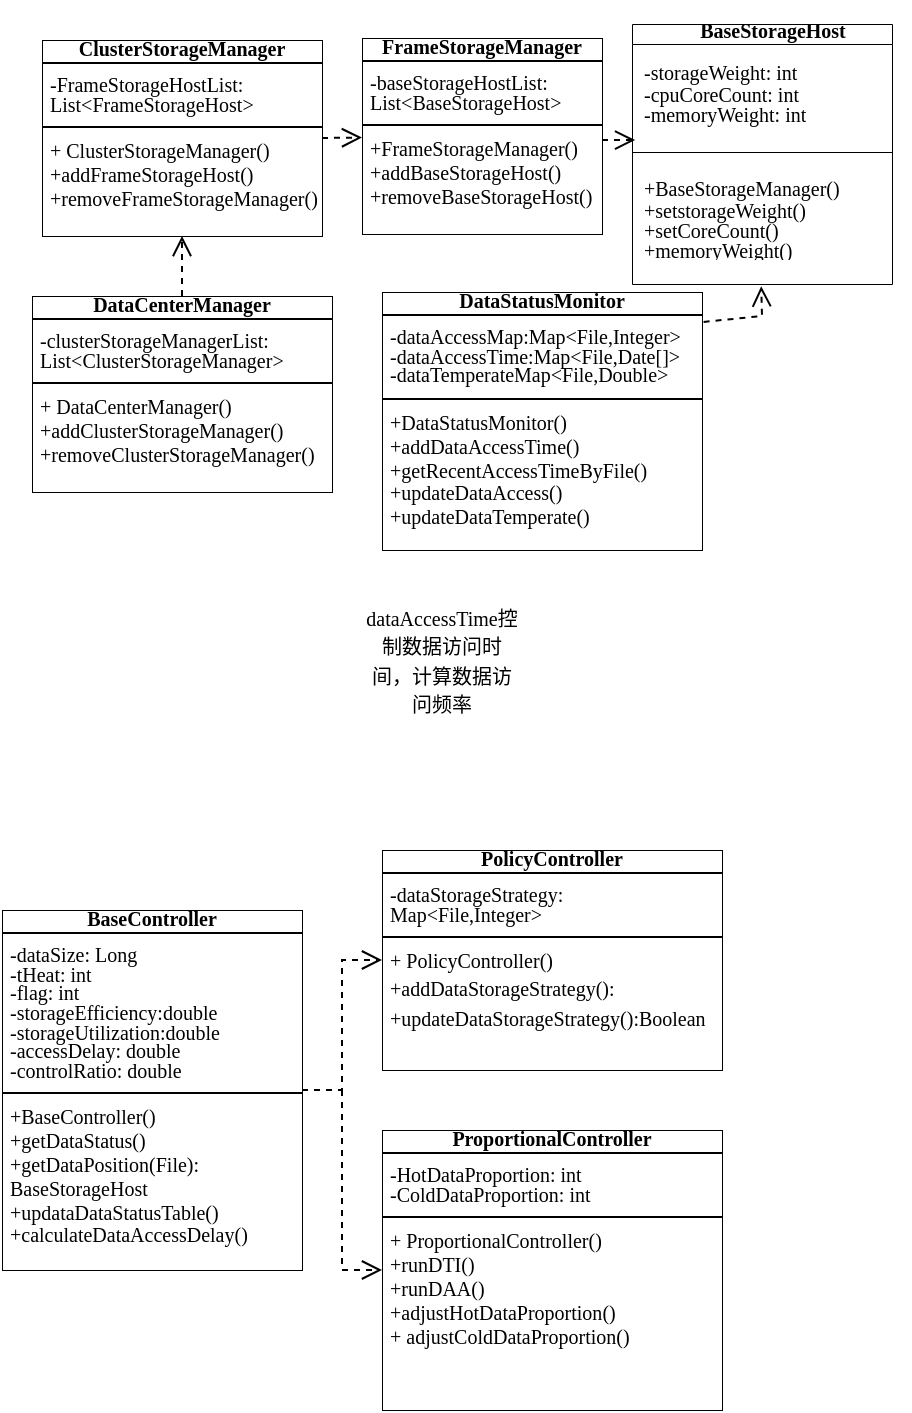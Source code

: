 <mxfile version="24.0.8" type="github">
  <diagram name="第 1 页" id="nQ7ygSFxKSvtULuJC0PI">
    <mxGraphModel dx="748" dy="479" grid="1" gridSize="10" guides="1" tooltips="1" connect="1" arrows="1" fold="1" page="1" pageScale="1" pageWidth="827" pageHeight="1169" math="0" shadow="0">
      <root>
        <mxCell id="0" />
        <mxCell id="1" parent="0" />
        <mxCell id="e91pbkMCY1nBFIZttT2K-29" value="&lt;p style=&quot;margin: 4px 0px 0px; text-align: center; line-height: 10%;&quot;&gt;&lt;b style=&quot;font-family: &amp;quot;Times New Roman&amp;quot;; font-size: 10px; text-wrap: nowrap;&quot;&gt;FrameStorageManager&lt;/b&gt;&lt;br&gt;&lt;/p&gt;&lt;hr size=&quot;1&quot; style=&quot;border-style:solid;&quot;&gt;&lt;p style=&quot;margin: 0px 0px 0px 4px; line-height: 80%;&quot;&gt;&lt;font style=&quot;font-size: 10px;&quot; face=&quot;Times New Roman&quot;&gt;-baseStorageHostList:&lt;br&gt;&lt;/font&gt;&lt;/p&gt;&lt;p style=&quot;margin: 0px 0px 0px 4px; line-height: 80%;&quot;&gt;&lt;font style=&quot;font-size: 10px;&quot; face=&quot;Times New Roman&quot;&gt;List&amp;lt;&lt;/font&gt;&lt;span style=&quot;background-color: initial; text-wrap: nowrap; font-family: &amp;quot;Times New Roman&amp;quot;; font-size: 10px; text-align: center;&quot;&gt;BaseStorageHost&lt;/span&gt;&lt;span style=&quot;font-size: 10px; font-family: &amp;quot;Times New Roman&amp;quot;; background-color: initial;&quot;&gt;&amp;gt;&lt;/span&gt;&lt;/p&gt;&lt;hr size=&quot;1&quot; style=&quot;border-style:solid;&quot;&gt;&lt;p style=&quot;margin: 0px 0px 0px 4px; line-height: 90%;&quot;&gt;&lt;font style=&quot;font-size: 10px;&quot; face=&quot;Times New Roman&quot;&gt;+FrameStorageManager()&lt;br&gt;+add&lt;/font&gt;&lt;span style=&quot;background-color: initial; text-wrap: nowrap; font-family: &amp;quot;Times New Roman&amp;quot;; font-size: 10px; text-align: center;&quot;&gt;BaseStorageHost()&lt;/span&gt;&lt;/p&gt;&lt;p style=&quot;margin: 0px 0px 0px 4px; line-height: 90%;&quot;&gt;&lt;span style=&quot;background-color: initial; text-wrap: nowrap; font-family: &amp;quot;Times New Roman&amp;quot;; font-size: 10px; text-align: center;&quot;&gt;+removeBase&lt;/span&gt;&lt;span style=&quot;font-family: &amp;quot;Times New Roman&amp;quot;; font-size: 10px; text-align: center; text-wrap: nowrap; background-color: initial;&quot;&gt;StorageHost()&lt;/span&gt;&lt;/p&gt;&lt;p style=&quot;margin:0px;margin-left:4px;&quot;&gt;&lt;span style=&quot;background-color: initial; text-wrap: nowrap; font-family: &amp;quot;Times New Roman&amp;quot;; font-size: 10px; text-align: center;&quot;&gt;&lt;br&gt;&lt;/span&gt;&lt;/p&gt;&lt;p style=&quot;margin:0px;margin-left:4px;&quot;&gt;&lt;font style=&quot;font-size: 10px;&quot; face=&quot;Times New Roman&quot;&gt;&lt;br&gt;&lt;/font&gt;&lt;/p&gt;" style="verticalAlign=top;align=left;overflow=fill;html=1;whiteSpace=wrap;strokeWidth=0.5;" parent="1" vertex="1">
          <mxGeometry x="500" y="364" width="120" height="98" as="geometry" />
        </mxCell>
        <mxCell id="e91pbkMCY1nBFIZttT2K-50" value="" style="group" parent="1" vertex="1" connectable="0">
          <mxGeometry x="635" y="345" width="130" height="142" as="geometry" />
        </mxCell>
        <mxCell id="e91pbkMCY1nBFIZttT2K-2" value="" style="swimlane;fontStyle=1;align=center;verticalAlign=top;childLayout=stackLayout;horizontal=1;startSize=10;horizontalStack=0;resizeParent=1;resizeParentMax=0;resizeLast=0;collapsible=1;marginBottom=0;whiteSpace=wrap;html=1;strokeWidth=0.5;" parent="e91pbkMCY1nBFIZttT2K-50" vertex="1">
          <mxGeometry y="12" width="130" height="130" as="geometry">
            <mxRectangle x="330" y="360" width="100" height="30" as="alternateBounds" />
          </mxGeometry>
        </mxCell>
        <mxCell id="e91pbkMCY1nBFIZttT2K-3" value="&lt;font face=&quot;Times New Roman&quot; style=&quot;font-size: 10px;&quot;&gt;-storageWeight: int&lt;/font&gt;&lt;div style=&quot;line-height: 80%;&quot;&gt;&lt;font style=&quot;font-size: 10px;&quot; face=&quot;Times New Roman&quot;&gt;-cpuCoreCount: int&lt;/font&gt;&lt;/div&gt;&lt;div style=&quot;line-height: 80%;&quot;&gt;&lt;font style=&quot;font-size: 10px;&quot; face=&quot;Times New Roman&quot;&gt;-memoryWeight: int&lt;/font&gt;&lt;/div&gt;&lt;div style=&quot;line-height: 80%;&quot;&gt;&lt;font style=&quot;font-size: 10px;&quot; face=&quot;Times New Roman&quot;&gt;&lt;br&gt;&lt;/font&gt;&lt;/div&gt;&lt;div style=&quot;line-height: 80%;&quot;&gt;&lt;font style=&quot;font-size: 10px;&quot; face=&quot;Times New Roman&quot;&gt;&lt;br&gt;&lt;/font&gt;&lt;/div&gt;&lt;div style=&quot;line-height: 80%;&quot;&gt;&lt;font style=&quot;font-size: 10px;&quot; face=&quot;Times New Roman&quot;&gt;&lt;br&gt;&lt;/font&gt;&lt;/div&gt;" style="text;strokeColor=none;fillColor=none;align=left;verticalAlign=top;spacingLeft=4;spacingRight=4;overflow=hidden;rotatable=0;points=[[0,0.5],[1,0.5]];portConstraint=eastwest;whiteSpace=wrap;html=1;strokeWidth=0.5;" parent="e91pbkMCY1nBFIZttT2K-2" vertex="1">
          <mxGeometry y="10" width="130" height="50" as="geometry" />
        </mxCell>
        <mxCell id="e91pbkMCY1nBFIZttT2K-4" value="" style="line;strokeWidth=0.5;fillColor=none;align=left;verticalAlign=middle;spacingTop=-1;spacingLeft=3;spacingRight=3;rotatable=0;labelPosition=right;points=[];portConstraint=eastwest;strokeColor=inherit;" parent="e91pbkMCY1nBFIZttT2K-2" vertex="1">
          <mxGeometry y="60" width="130" height="8" as="geometry" />
        </mxCell>
        <mxCell id="e91pbkMCY1nBFIZttT2K-5" value="&lt;font style=&quot;font-size: 10px;&quot; face=&quot;Times New Roman&quot;&gt;+BaseStorageManager()&lt;/font&gt;&lt;div style=&quot;line-height: 80%;&quot;&gt;&lt;font style=&quot;font-size: 10px;&quot; face=&quot;Times New Roman&quot;&gt;+set&lt;/font&gt;&lt;span style=&quot;font-family: &amp;quot;Times New Roman&amp;quot;; font-size: 10px; background-color: initial;&quot;&gt;storageWeight()&lt;/span&gt;&lt;/div&gt;&lt;div style=&quot;line-height: 80%;&quot;&gt;&lt;span style=&quot;font-family: &amp;quot;Times New Roman&amp;quot;; font-size: 10px; background-color: initial;&quot;&gt;+set&lt;/span&gt;&lt;span style=&quot;font-family: &amp;quot;Times New Roman&amp;quot;; font-size: 10px; background-color: initial;&quot;&gt;CoreCount()&lt;/span&gt;&lt;/div&gt;&lt;div style=&quot;line-height: 80%;&quot;&gt;&lt;span style=&quot;font-family: &amp;quot;Times New Roman&amp;quot;; font-size: 10px; background-color: initial;&quot;&gt;+&lt;/span&gt;&lt;span style=&quot;font-family: &amp;quot;Times New Roman&amp;quot;; font-size: 10px; background-color: initial;&quot;&gt;memoryWeight()&lt;/span&gt;&lt;/div&gt;" style="text;strokeColor=none;fillColor=none;align=left;verticalAlign=top;spacingLeft=4;spacingRight=4;overflow=hidden;rotatable=0;points=[[0,0.5],[1,0.5]];portConstraint=eastwest;whiteSpace=wrap;html=1;strokeWidth=0.5;" parent="e91pbkMCY1nBFIZttT2K-2" vertex="1">
          <mxGeometry y="68" width="130" height="62" as="geometry" />
        </mxCell>
        <mxCell id="e91pbkMCY1nBFIZttT2K-7" style="edgeStyle=orthogonalEdgeStyle;rounded=0;orthogonalLoop=1;jettySize=auto;html=1;exitX=1;exitY=0.5;exitDx=0;exitDy=0;" parent="e91pbkMCY1nBFIZttT2K-2" source="e91pbkMCY1nBFIZttT2K-3" target="e91pbkMCY1nBFIZttT2K-3" edge="1">
          <mxGeometry relative="1" as="geometry" />
        </mxCell>
        <mxCell id="e91pbkMCY1nBFIZttT2K-6" value="&lt;font face=&quot;Times New Roman&quot; style=&quot;font-size: 10px;&quot;&gt;&lt;b&gt;BaseStorageHost&lt;/b&gt;&lt;/font&gt;" style="text;html=1;align=center;verticalAlign=middle;resizable=0;points=[];autosize=1;strokeColor=none;fillColor=none;" parent="e91pbkMCY1nBFIZttT2K-50" vertex="1">
          <mxGeometry x="20" width="100" height="30" as="geometry" />
        </mxCell>
        <mxCell id="e91pbkMCY1nBFIZttT2K-51" value="&lt;p style=&quot;margin: 4px 0px 0px; text-align: center; line-height: 10%;&quot;&gt;&lt;b style=&quot;font-family: &amp;quot;Times New Roman&amp;quot;; font-size: 10px; text-wrap: nowrap;&quot;&gt;ClusterStorageManager&lt;/b&gt;&lt;br&gt;&lt;/p&gt;&lt;hr size=&quot;1&quot; style=&quot;border-style:solid;&quot;&gt;&lt;p style=&quot;margin: 0px 0px 0px 4px; line-height: 80%;&quot;&gt;&lt;font style=&quot;font-size: 10px;&quot; face=&quot;Times New Roman&quot;&gt;-FrameStorageHostList:&lt;br&gt;&lt;/font&gt;&lt;/p&gt;&lt;p style=&quot;margin: 0px 0px 0px 4px; line-height: 80%;&quot;&gt;&lt;font style=&quot;font-size: 10px;&quot; face=&quot;Times New Roman&quot;&gt;List&amp;lt;&lt;/font&gt;&lt;span style=&quot;font-family: &amp;quot;Times New Roman&amp;quot;; font-size: 10px;&quot;&gt;Frame&lt;/span&gt;&lt;span style=&quot;background-color: initial; text-wrap: nowrap; font-family: &amp;quot;Times New Roman&amp;quot;; font-size: 10px; text-align: center;&quot;&gt;StorageHost&lt;/span&gt;&lt;span style=&quot;font-size: 10px; font-family: &amp;quot;Times New Roman&amp;quot;; background-color: initial;&quot;&gt;&amp;gt;&lt;/span&gt;&lt;/p&gt;&lt;hr size=&quot;1&quot; style=&quot;border-style:solid;&quot;&gt;&lt;p style=&quot;margin: 0px 0px 0px 4px; line-height: 90%;&quot;&gt;&lt;font style=&quot;font-size: 10px;&quot; face=&quot;Times New Roman&quot;&gt;+&lt;/font&gt;&lt;b style=&quot;text-align: center; text-wrap: nowrap; font-family: &amp;quot;Times New Roman&amp;quot;; font-size: 10px;&quot;&gt;&amp;nbsp;&lt;/b&gt;&lt;span style=&quot;text-align: center; text-wrap: nowrap; font-family: &amp;quot;Times New Roman&amp;quot;; font-size: 10px;&quot;&gt;ClusterStorageManager&lt;/span&gt;&lt;font style=&quot;font-size: 10px;&quot; face=&quot;Times New Roman&quot;&gt;()&lt;br&gt;+addFrame&lt;/font&gt;&lt;span style=&quot;background-color: initial; text-wrap: nowrap; font-family: &amp;quot;Times New Roman&amp;quot;; font-size: 10px; text-align: center;&quot;&gt;StorageHost()&lt;/span&gt;&lt;/p&gt;&lt;p style=&quot;margin: 0px 0px 0px 4px; line-height: 90%;&quot;&gt;&lt;span style=&quot;background-color: initial; text-wrap: nowrap; font-family: &amp;quot;Times New Roman&amp;quot;; font-size: 10px; text-align: center;&quot;&gt;+remove&lt;/span&gt;&lt;span style=&quot;font-family: &amp;quot;Times New Roman&amp;quot;; font-size: 10px; background-color: initial;&quot;&gt;FrameStorageManager&lt;/span&gt;&lt;span style=&quot;background-color: initial; font-family: &amp;quot;Times New Roman&amp;quot;; font-size: 10px; text-align: center; text-wrap: nowrap;&quot;&gt;()&lt;/span&gt;&lt;/p&gt;&lt;p style=&quot;margin:0px;margin-left:4px;&quot;&gt;&lt;span style=&quot;background-color: initial; text-wrap: nowrap; font-family: &amp;quot;Times New Roman&amp;quot;; font-size: 10px; text-align: center;&quot;&gt;&lt;br&gt;&lt;/span&gt;&lt;/p&gt;&lt;p style=&quot;margin:0px;margin-left:4px;&quot;&gt;&lt;font style=&quot;font-size: 10px;&quot; face=&quot;Times New Roman&quot;&gt;&lt;br&gt;&lt;/font&gt;&lt;/p&gt;" style="verticalAlign=top;align=left;overflow=fill;html=1;whiteSpace=wrap;strokeWidth=0.5;" parent="1" vertex="1">
          <mxGeometry x="340" y="365" width="140" height="98" as="geometry" />
        </mxCell>
        <mxCell id="e91pbkMCY1nBFIZttT2K-52" value="&lt;p style=&quot;margin: 4px 0px 0px; text-align: center; line-height: 10%;&quot;&gt;&lt;b style=&quot;font-family: &amp;quot;Times New Roman&amp;quot;; font-size: 10px; text-wrap: nowrap;&quot;&gt;DataCenterManager&lt;/b&gt;&lt;br&gt;&lt;/p&gt;&lt;hr size=&quot;1&quot; style=&quot;border-style:solid;&quot;&gt;&lt;p style=&quot;margin: 0px 0px 0px 4px; line-height: 80%;&quot;&gt;&lt;font style=&quot;font-size: 10px;&quot; face=&quot;Times New Roman&quot;&gt;-c&lt;/font&gt;&lt;span style=&quot;text-align: center; text-wrap: nowrap; font-family: &amp;quot;Times New Roman&amp;quot;; font-size: 10px;&quot;&gt;lusterStorageManagerList&lt;/span&gt;&lt;font style=&quot;font-size: 10px;&quot; face=&quot;Times New Roman&quot;&gt;:&lt;br&gt;&lt;/font&gt;&lt;/p&gt;&lt;p style=&quot;margin: 0px 0px 0px 4px; line-height: 80%;&quot;&gt;&lt;font style=&quot;font-size: 10px;&quot; face=&quot;Times New Roman&quot;&gt;List&amp;lt;&lt;/font&gt;&lt;span style=&quot;font-family: &amp;quot;Times New Roman&amp;quot;; font-size: 10px; text-align: center; text-wrap: nowrap;&quot;&gt;ClusterStorageManager&lt;/span&gt;&lt;span style=&quot;font-size: 10px; font-family: &amp;quot;Times New Roman&amp;quot;; background-color: initial;&quot;&gt;&amp;gt;&lt;/span&gt;&lt;/p&gt;&lt;hr size=&quot;1&quot; style=&quot;border-style:solid;&quot;&gt;&lt;p style=&quot;margin: 0px 0px 0px 4px; line-height: 90%;&quot;&gt;&lt;font style=&quot;font-size: 10px;&quot; face=&quot;Times New Roman&quot;&gt;+&lt;/font&gt;&lt;b style=&quot;text-align: center; text-wrap: nowrap; font-family: &amp;quot;Times New Roman&amp;quot;; font-size: 10px;&quot;&gt;&amp;nbsp;&lt;/b&gt;&lt;span style=&quot;text-align: center; text-wrap: nowrap; font-family: &amp;quot;Times New Roman&amp;quot;; font-size: 10px;&quot;&gt;DataCenterManager&lt;/span&gt;&lt;font style=&quot;font-size: 10px;&quot; face=&quot;Times New Roman&quot;&gt;()&lt;br&gt;+add&lt;/font&gt;&lt;span style=&quot;font-family: &amp;quot;Times New Roman&amp;quot;; font-size: 10px; text-align: center; text-wrap: nowrap;&quot;&gt;ClusterStorageManager&lt;/span&gt;&lt;span style=&quot;background-color: initial; text-wrap: nowrap; font-family: &amp;quot;Times New Roman&amp;quot;; font-size: 10px; text-align: center;&quot;&gt;()&lt;/span&gt;&lt;/p&gt;&lt;p style=&quot;margin: 0px 0px 0px 4px; line-height: 90%;&quot;&gt;&lt;span style=&quot;background-color: initial; text-wrap: nowrap; font-family: &amp;quot;Times New Roman&amp;quot;; font-size: 10px; text-align: center;&quot;&gt;+remove&lt;/span&gt;&lt;span style=&quot;font-family: &amp;quot;Times New Roman&amp;quot;; font-size: 10px; text-align: center; text-wrap: nowrap; background-color: initial;&quot;&gt;ClusterStorageManager&lt;/span&gt;&lt;span style=&quot;background-color: initial; font-family: &amp;quot;Times New Roman&amp;quot;; font-size: 10px; text-align: center; text-wrap: nowrap;&quot;&gt;()&lt;/span&gt;&lt;/p&gt;&lt;p style=&quot;margin:0px;margin-left:4px;&quot;&gt;&lt;span style=&quot;background-color: initial; text-wrap: nowrap; font-family: &amp;quot;Times New Roman&amp;quot;; font-size: 10px; text-align: center;&quot;&gt;&lt;br&gt;&lt;/span&gt;&lt;/p&gt;&lt;p style=&quot;margin:0px;margin-left:4px;&quot;&gt;&lt;font style=&quot;font-size: 10px;&quot; face=&quot;Times New Roman&quot;&gt;&lt;br&gt;&lt;/font&gt;&lt;/p&gt;" style="verticalAlign=top;align=left;overflow=fill;html=1;whiteSpace=wrap;strokeWidth=0.5;" parent="1" vertex="1">
          <mxGeometry x="335" y="493" width="150" height="98" as="geometry" />
        </mxCell>
        <mxCell id="bXxIx29E_SM2ivV317YK-1" value="&lt;p style=&quot;margin: 4px 0px 0px; text-align: center; line-height: 10%;&quot;&gt;&lt;b style=&quot;font-family: &amp;quot;Times New Roman&amp;quot;; font-size: 10px; text-wrap: nowrap;&quot;&gt;DataStatusMonitor&lt;/b&gt;&lt;br&gt;&lt;/p&gt;&lt;hr size=&quot;1&quot; style=&quot;border-style:solid;&quot;&gt;&lt;p style=&quot;margin: 0px 0px 0px 4px; line-height: 80%;&quot;&gt;&lt;font style=&quot;font-size: 10px;&quot; face=&quot;Times New Roman&quot;&gt;-dataAccessMap:&lt;/font&gt;&lt;font style=&quot;background-color: initial; font-size: 10px;&quot; face=&quot;Times New Roman&quot;&gt;Map&amp;lt;&lt;/font&gt;&lt;span style=&quot;background-color: initial; text-wrap: nowrap; font-family: &amp;quot;Times New Roman&amp;quot;; font-size: 10px; text-align: center;&quot;&gt;File,Integer&lt;/span&gt;&lt;span style=&quot;background-color: initial; font-size: 10px; font-family: &amp;quot;Times New Roman&amp;quot;;&quot;&gt;&amp;gt;&lt;/span&gt;&lt;/p&gt;&lt;p style=&quot;margin: 0px 0px 0px 4px; line-height: 80%;&quot;&gt;&lt;span style=&quot;background-color: initial; font-size: 10px; font-family: &amp;quot;Times New Roman&amp;quot;;&quot;&gt;-dataAccessTime:Map&amp;lt;File,Date[]&amp;gt;&lt;/span&gt;&lt;/p&gt;&lt;p style=&quot;margin: 0px 0px 0px 4px; line-height: 80%;&quot;&gt;&lt;span style=&quot;background-color: initial; font-size: 10px; font-family: &amp;quot;Times New Roman&amp;quot;;&quot;&gt;-dataTemperateMap&amp;lt;File,Double&amp;gt;&lt;/span&gt;&lt;/p&gt;&lt;hr size=&quot;1&quot; style=&quot;border-style:solid;&quot;&gt;&lt;p style=&quot;margin: 0px 0px 0px 4px; line-height: 90%;&quot;&gt;&lt;font style=&quot;font-size: 10px;&quot; face=&quot;Times New Roman&quot;&gt;+&lt;/font&gt;&lt;span style=&quot;text-align: center; text-wrap: nowrap; font-family: &amp;quot;Times New Roman&amp;quot;; font-size: 10px;&quot;&gt;DataStatusMonitor&lt;/span&gt;&lt;font style=&quot;font-size: 10px;&quot; face=&quot;Times New Roman&quot;&gt;()&lt;/font&gt;&lt;/p&gt;&lt;p style=&quot;margin: 0px 0px 0px 4px; line-height: 90%;&quot;&gt;&lt;font style=&quot;font-size: 10px;&quot; face=&quot;Times New Roman&quot;&gt;+addDataAccessTime()&lt;/font&gt;&lt;/p&gt;&lt;p style=&quot;margin: 0px 0px 0px 4px; line-height: 90%;&quot;&gt;&lt;font style=&quot;font-size: 10px;&quot; face=&quot;Times New Roman&quot;&gt;+getRecentAccessTimeByFile()&lt;/font&gt;&lt;/p&gt;&lt;p style=&quot;margin: 0px 0px 0px 4px; line-height: 90%;&quot;&gt;&lt;font style=&quot;font-size: 10px;&quot; face=&quot;Times New Roman&quot;&gt;+updateD&lt;/font&gt;&lt;span style=&quot;font-family: &amp;quot;Times New Roman&amp;quot;; font-size: 10px;&quot;&gt;ataAccess()&lt;/span&gt;&lt;/p&gt;&lt;p style=&quot;margin: 0px 0px 0px 4px; line-height: 90%;&quot;&gt;&lt;font style=&quot;font-size: 10px;&quot; face=&quot;Times New Roman&quot;&gt;+updateData&lt;/font&gt;&lt;span style=&quot;font-family: &amp;quot;Times New Roman&amp;quot;; font-size: 10px;&quot;&gt;Temperate()&lt;/span&gt;&lt;font style=&quot;font-size: 10px;&quot; face=&quot;Times New Roman&quot;&gt;&lt;br&gt;&lt;br&gt;&lt;/font&gt;&lt;/p&gt;&lt;p style=&quot;margin:0px;margin-left:4px;&quot;&gt;&lt;span style=&quot;background-color: initial; text-wrap: nowrap; font-family: &amp;quot;Times New Roman&amp;quot;; font-size: 10px; text-align: center;&quot;&gt;&lt;br&gt;&lt;/span&gt;&lt;/p&gt;&lt;p style=&quot;margin:0px;margin-left:4px;&quot;&gt;&lt;font style=&quot;font-size: 10px;&quot; face=&quot;Times New Roman&quot;&gt;&lt;br&gt;&lt;/font&gt;&lt;/p&gt;" style="verticalAlign=top;align=left;overflow=fill;html=1;whiteSpace=wrap;strokeWidth=0.5;" parent="1" vertex="1">
          <mxGeometry x="510" y="491" width="160" height="129" as="geometry" />
        </mxCell>
        <mxCell id="bXxIx29E_SM2ivV317YK-3" value="" style="html=1;verticalAlign=bottom;endArrow=open;dashed=1;endSize=8;curved=0;rounded=0;exitX=1;exitY=0.5;exitDx=0;exitDy=0;entryX=0.012;entryY=0.961;entryDx=0;entryDy=0;entryPerimeter=0;" parent="1" target="e91pbkMCY1nBFIZttT2K-3" edge="1">
          <mxGeometry relative="1" as="geometry">
            <mxPoint x="620.0" y="415.0" as="sourcePoint" />
            <mxPoint x="610" y="564" as="targetPoint" />
          </mxGeometry>
        </mxCell>
        <mxCell id="bXxIx29E_SM2ivV317YK-4" value="" style="html=1;verticalAlign=bottom;endArrow=open;dashed=1;endSize=8;curved=0;rounded=0;exitX=1;exitY=0.5;exitDx=0;exitDy=0;" parent="1" source="e91pbkMCY1nBFIZttT2K-51" target="e91pbkMCY1nBFIZttT2K-29" edge="1">
          <mxGeometry relative="1" as="geometry">
            <mxPoint x="530" y="670" as="sourcePoint" />
            <mxPoint x="450" y="670" as="targetPoint" />
          </mxGeometry>
        </mxCell>
        <mxCell id="bXxIx29E_SM2ivV317YK-5" value="" style="html=1;verticalAlign=bottom;endArrow=open;dashed=1;endSize=8;curved=0;rounded=0;exitX=0.5;exitY=0;exitDx=0;exitDy=0;entryX=0.5;entryY=1;entryDx=0;entryDy=0;" parent="1" source="e91pbkMCY1nBFIZttT2K-52" target="e91pbkMCY1nBFIZttT2K-51" edge="1">
          <mxGeometry relative="1" as="geometry">
            <mxPoint x="390" y="670" as="sourcePoint" />
            <mxPoint x="310" y="670" as="targetPoint" />
          </mxGeometry>
        </mxCell>
        <mxCell id="bXxIx29E_SM2ivV317YK-6" value="" style="html=1;verticalAlign=bottom;endArrow=open;dashed=1;endSize=8;curved=0;rounded=0;exitX=1.005;exitY=0.116;exitDx=0;exitDy=0;entryX=0.497;entryY=1.019;entryDx=0;entryDy=0;entryPerimeter=0;exitPerimeter=0;" parent="1" source="bXxIx29E_SM2ivV317YK-1" target="e91pbkMCY1nBFIZttT2K-5" edge="1">
          <mxGeometry relative="1" as="geometry">
            <mxPoint x="670" y="670" as="sourcePoint" />
            <mxPoint x="740" y="540" as="targetPoint" />
            <Array as="points">
              <mxPoint x="700" y="503" />
            </Array>
          </mxGeometry>
        </mxCell>
        <mxCell id="OFOLjx-DsKGNyAotZAlP-1" value="&lt;p style=&quot;margin: 4px 0px 0px; text-align: center; line-height: 10%;&quot;&gt;&lt;b style=&quot;font-family: &amp;quot;Times New Roman&amp;quot;; font-size: 10px; text-wrap: nowrap;&quot;&gt;ProportionalController&lt;/b&gt;&lt;br&gt;&lt;/p&gt;&lt;hr size=&quot;1&quot; style=&quot;border-style:solid;&quot;&gt;&lt;p style=&quot;margin: 0px 0px 0px 4px; line-height: 80%;&quot;&gt;&lt;font style=&quot;font-size: 10px;&quot; face=&quot;Times New Roman&quot;&gt;-HotDataProportion: int&lt;/font&gt;&lt;span style=&quot;text-align: center; text-wrap: nowrap; font-family: &amp;quot;Times New Roman&amp;quot;; font-size: 10px;&quot;&gt;&lt;br&gt;&lt;/span&gt;&lt;/p&gt;&lt;p style=&quot;margin: 0px 0px 0px 4px; line-height: 80%;&quot;&gt;&lt;font style=&quot;font-size: 10px;&quot; face=&quot;Times New Roman&quot;&gt;-ColdDataProportion: int&lt;/font&gt;&lt;/p&gt;&lt;hr size=&quot;1&quot; style=&quot;border-style:solid;&quot;&gt;&lt;p style=&quot;margin: 0px 0px 0px 4px; line-height: 90%;&quot;&gt;&lt;font style=&quot;font-size: 10px;&quot; face=&quot;Times New Roman&quot;&gt;+&lt;/font&gt;&lt;b style=&quot;text-align: center; text-wrap: nowrap; font-family: &amp;quot;Times New Roman&amp;quot;; font-size: 10px;&quot;&gt;&amp;nbsp;&lt;/b&gt;&lt;span style=&quot;text-align: center; text-wrap: nowrap; font-family: &amp;quot;Times New Roman&amp;quot;; font-size: 10px;&quot;&gt;ProportionalController&lt;/span&gt;&lt;font style=&quot;font-size: 10px;&quot; face=&quot;Times New Roman&quot;&gt;()&lt;/font&gt;&lt;/p&gt;&lt;p style=&quot;margin: 0px 0px 0px 4px; line-height: 90%;&quot;&gt;&lt;font style=&quot;font-size: 10px;&quot; face=&quot;Times New Roman&quot;&gt;+runDTI()&lt;/font&gt;&lt;/p&gt;&lt;p style=&quot;margin: 0px 0px 0px 4px; line-height: 90%;&quot;&gt;&lt;font style=&quot;font-size: 10px;&quot; face=&quot;Times New Roman&quot;&gt;+runDAA()&lt;br&gt;+adjust&lt;/font&gt;&lt;span style=&quot;font-family: &amp;quot;Times New Roman&amp;quot;; font-size: 10px; background-color: initial;&quot;&gt;HotDataProportion&lt;/span&gt;&lt;span style=&quot;background-color: initial; font-family: &amp;quot;Times New Roman&amp;quot;; font-size: 10px; text-align: center; text-wrap: nowrap;&quot;&gt;()&lt;/span&gt;&lt;/p&gt;&lt;p style=&quot;margin: 0px 0px 0px 4px; line-height: 90%;&quot;&gt;&lt;span style=&quot;background-color: initial; text-wrap: nowrap; font-family: &amp;quot;Times New Roman&amp;quot;; font-size: 10px; text-align: center;&quot;&gt;+&lt;/span&gt;&lt;font style=&quot;background-color: initial; font-size: 10px;&quot; face=&quot;Times New Roman&quot;&gt;&amp;nbsp;adjustCold&lt;/font&gt;&lt;span style=&quot;background-color: initial; font-family: &amp;quot;Times New Roman&amp;quot;; font-size: 10px;&quot;&gt;DataProportion&lt;/span&gt;&lt;span style=&quot;background-color: initial; font-family: &amp;quot;Times New Roman&amp;quot;; font-size: 10px; text-align: center; text-wrap: nowrap;&quot;&gt;()&lt;/span&gt;&lt;/p&gt;&lt;p style=&quot;margin:0px;margin-left:4px;&quot;&gt;&lt;span style=&quot;background-color: initial; text-wrap: nowrap; font-family: &amp;quot;Times New Roman&amp;quot;; font-size: 10px; text-align: center;&quot;&gt;&lt;br&gt;&lt;/span&gt;&lt;/p&gt;&lt;p style=&quot;margin:0px;margin-left:4px;&quot;&gt;&lt;font style=&quot;font-size: 10px;&quot; face=&quot;Times New Roman&quot;&gt;&lt;br&gt;&lt;/font&gt;&lt;/p&gt;" style="verticalAlign=top;align=left;overflow=fill;html=1;whiteSpace=wrap;strokeWidth=0.5;" vertex="1" parent="1">
          <mxGeometry x="510" y="910" width="170" height="140" as="geometry" />
        </mxCell>
        <mxCell id="OFOLjx-DsKGNyAotZAlP-2" value="&lt;p style=&quot;margin: 4px 0px 0px; text-align: center; line-height: 10%;&quot;&gt;&lt;b style=&quot;font-family: &amp;quot;Times New Roman&amp;quot;; font-size: 10px; text-wrap: nowrap;&quot;&gt;PolicyController&lt;/b&gt;&lt;br&gt;&lt;/p&gt;&lt;hr size=&quot;1&quot; style=&quot;border-style:solid;&quot;&gt;&lt;p style=&quot;margin: 0px 0px 0px 4px; line-height: 80%;&quot;&gt;&lt;font style=&quot;font-size: 10px;&quot; face=&quot;Times New Roman&quot;&gt;-&lt;/font&gt;&lt;span style=&quot;text-align: center; text-wrap: nowrap; font-family: &amp;quot;Times New Roman&amp;quot;; font-size: 10px;&quot;&gt;dataStorageStrategy:&lt;br&gt;Map&amp;lt;File,Integer&amp;gt;&lt;/span&gt;&lt;/p&gt;&lt;hr size=&quot;1&quot; style=&quot;border-style:solid;&quot;&gt;&lt;p style=&quot;margin: 0px 0px 0px 4px; line-height: 90%;&quot;&gt;&lt;font style=&quot;font-size: 10px;&quot; face=&quot;Times New Roman&quot;&gt;+&lt;/font&gt;&lt;b style=&quot;text-align: center; text-wrap: nowrap; font-family: &amp;quot;Times New Roman&amp;quot;; font-size: 10px;&quot;&gt;&amp;nbsp;&lt;/b&gt;&lt;span style=&quot;text-align: center; text-wrap: nowrap; font-family: &amp;quot;Times New Roman&amp;quot;; font-size: 10px;&quot;&gt;PolicyController&lt;/span&gt;&lt;font style=&quot;font-size: 10px;&quot; face=&quot;Times New Roman&quot;&gt;()&lt;br&gt;&lt;/font&gt;&lt;/p&gt;&lt;p style=&quot;margin:0px;margin-left:4px;&quot;&gt;&lt;span style=&quot;background-color: initial; text-wrap: nowrap; font-family: &amp;quot;Times New Roman&amp;quot;; font-size: 10px; text-align: center;&quot;&gt;+addData&lt;/span&gt;&lt;span style=&quot;font-family: &amp;quot;Times New Roman&amp;quot;; font-size: 10px; text-align: center; text-wrap: nowrap; background-color: initial;&quot;&gt;StorageStrategy():&lt;br&gt;+updateDataStorageStrategy():Boolean&lt;/span&gt;&lt;/p&gt;" style="verticalAlign=top;align=left;overflow=fill;html=1;whiteSpace=wrap;strokeWidth=0.5;" vertex="1" parent="1">
          <mxGeometry x="510" y="770" width="170" height="110" as="geometry" />
        </mxCell>
        <mxCell id="OFOLjx-DsKGNyAotZAlP-3" value="&lt;span style=&quot;font-family: &amp;quot;Times New Roman&amp;quot;; font-size: 10px; text-align: left;&quot;&gt;dataAccessTime控制数据访问时间，计算数据访问频率&lt;/span&gt;" style="text;html=1;align=center;verticalAlign=middle;whiteSpace=wrap;rounded=0;" vertex="1" parent="1">
          <mxGeometry x="500" y="650" width="80" height="50" as="geometry" />
        </mxCell>
        <mxCell id="OFOLjx-DsKGNyAotZAlP-4" value="&lt;p style=&quot;margin: 4px 0px 0px; text-align: center; line-height: 10%;&quot;&gt;&lt;b style=&quot;font-family: &amp;quot;Times New Roman&amp;quot;; font-size: 10px; text-wrap: nowrap;&quot;&gt;BaseController&lt;/b&gt;&lt;br&gt;&lt;/p&gt;&lt;hr size=&quot;1&quot; style=&quot;border-style:solid;&quot;&gt;&lt;p style=&quot;margin: 0px 0px 0px 4px; line-height: 9.6px;&quot;&gt;&lt;font style=&quot;font-size: 10px;&quot; face=&quot;Times New Roman&quot;&gt;-&lt;/font&gt;&lt;span style=&quot;text-align: center; text-wrap: nowrap; font-family: &amp;quot;Times New Roman&amp;quot;; font-size: 10px;&quot;&gt;dataSize: Long&lt;/span&gt;&lt;/p&gt;&lt;p style=&quot;margin: 0px 0px 0px 4px; line-height: 9.6px;&quot;&gt;&lt;span style=&quot;text-align: center; text-wrap: nowrap; font-family: &amp;quot;Times New Roman&amp;quot;; font-size: 10px;&quot;&gt;-tHeat: int&lt;/span&gt;&lt;/p&gt;&lt;p style=&quot;margin: 0px 0px 0px 4px; line-height: 9.6px;&quot;&gt;&lt;span style=&quot;text-align: center; text-wrap: nowrap; font-family: &amp;quot;Times New Roman&amp;quot;; font-size: 10px;&quot;&gt;-flag: int&lt;/span&gt;&lt;/p&gt;&lt;p style=&quot;margin: 0px 0px 0px 4px; line-height: 9.6px;&quot;&gt;&lt;span style=&quot;text-align: center; text-wrap: nowrap; font-family: &amp;quot;Times New Roman&amp;quot;; font-size: 10px;&quot;&gt;-storageEfficiency:double&lt;/span&gt;&lt;/p&gt;&lt;p style=&quot;margin: 0px 0px 0px 4px; line-height: 9.6px;&quot;&gt;&lt;span style=&quot;text-align: center; text-wrap: nowrap; font-family: &amp;quot;Times New Roman&amp;quot;; font-size: 10px;&quot;&gt;-storageUtilization:double&lt;/span&gt;&lt;/p&gt;&lt;p style=&quot;margin: 0px 0px 0px 4px; line-height: 9.6px;&quot;&gt;&lt;span style=&quot;text-align: center; text-wrap: nowrap; font-family: &amp;quot;Times New Roman&amp;quot;; font-size: 10px;&quot;&gt;-accessDelay: double&lt;/span&gt;&lt;/p&gt;&lt;p style=&quot;margin: 0px 0px 0px 4px; line-height: 9.6px;&quot;&gt;&lt;span style=&quot;text-align: center; text-wrap: nowrap; font-family: &amp;quot;Times New Roman&amp;quot;; font-size: 10px;&quot;&gt;-controlRatio: double&lt;/span&gt;&lt;/p&gt;&lt;hr size=&quot;1&quot; style=&quot;border-style:solid;&quot;&gt;&lt;p style=&quot;margin: 0px 0px 0px 4px; line-height: 90%;&quot;&gt;&lt;span style=&quot;font-family: &amp;quot;Times New Roman&amp;quot;; font-size: 10px; text-align: center; text-wrap: nowrap;&quot;&gt;+BaseController()&lt;/span&gt;&lt;/p&gt;&lt;p style=&quot;margin: 0px 0px 0px 4px; line-height: 90%;&quot;&gt;&lt;span style=&quot;background-color: initial; text-wrap: nowrap; font-family: &amp;quot;Times New Roman&amp;quot;; font-size: 10px; text-align: center;&quot;&gt;+getDataStatus()&lt;/span&gt;&lt;/p&gt;&lt;p style=&quot;margin: 0px 0px 0px 4px; line-height: 90%;&quot;&gt;&lt;span style=&quot;background-color: initial; text-wrap: nowrap; font-family: &amp;quot;Times New Roman&amp;quot;; font-size: 10px; text-align: center;&quot;&gt;+getDataPosition(File):&lt;br&gt;&lt;/span&gt;&lt;span style=&quot;font-family: &amp;quot;Times New Roman&amp;quot;; font-size: 10px; text-align: center; text-wrap: nowrap;&quot;&gt;BaseStorageHost&lt;/span&gt;&lt;span style=&quot;background-color: initial; text-wrap: nowrap; font-family: &amp;quot;Times New Roman&amp;quot;; font-size: 10px; text-align: center;&quot;&gt;&lt;br&gt;&lt;/span&gt;&lt;/p&gt;&lt;p style=&quot;margin: 0px 0px 0px 4px; line-height: 90%;&quot;&gt;&lt;span style=&quot;background-color: initial; text-wrap: nowrap; font-family: &amp;quot;Times New Roman&amp;quot;; font-size: 10px; text-align: center;&quot;&gt;+updataDataStatusTable()&lt;/span&gt;&lt;/p&gt;&lt;p style=&quot;margin: 0px 0px 0px 4px; line-height: 90%;&quot;&gt;&lt;span style=&quot;background-color: initial; text-wrap: nowrap; font-family: &amp;quot;Times New Roman&amp;quot;; font-size: 10px; text-align: center;&quot;&gt;+calculateDataAccessDelay()&lt;/span&gt;&lt;/p&gt;&lt;p style=&quot;margin: 0px 0px 0px 4px; line-height: 90%;&quot;&gt;&lt;span style=&quot;background-color: initial; text-wrap: nowrap; font-family: &amp;quot;Times New Roman&amp;quot;; font-size: 10px; text-align: center;&quot;&gt;&lt;br&gt;&lt;/span&gt;&lt;/p&gt;&lt;p style=&quot;margin:0px;margin-left:4px;&quot;&gt;&lt;span style=&quot;background-color: initial; text-wrap: nowrap; font-family: &amp;quot;Times New Roman&amp;quot;; font-size: 10px; text-align: center;&quot;&gt;&lt;br&gt;&lt;/span&gt;&lt;/p&gt;&lt;p style=&quot;margin:0px;margin-left:4px;&quot;&gt;&lt;font style=&quot;font-size: 10px;&quot; face=&quot;Times New Roman&quot;&gt;&lt;br&gt;&lt;/font&gt;&lt;/p&gt;" style="verticalAlign=top;align=left;overflow=fill;html=1;whiteSpace=wrap;strokeWidth=0.5;" vertex="1" parent="1">
          <mxGeometry x="320" y="800" width="150" height="180" as="geometry" />
        </mxCell>
        <mxCell id="OFOLjx-DsKGNyAotZAlP-8" value="" style="html=1;verticalAlign=bottom;endArrow=open;dashed=1;endSize=8;curved=0;rounded=0;exitX=1;exitY=0.5;exitDx=0;exitDy=0;entryX=0;entryY=0.5;entryDx=0;entryDy=0;" edge="1" parent="1" source="OFOLjx-DsKGNyAotZAlP-4" target="OFOLjx-DsKGNyAotZAlP-2">
          <mxGeometry relative="1" as="geometry">
            <mxPoint x="380" y="740" as="sourcePoint" />
            <mxPoint x="300" y="740" as="targetPoint" />
            <Array as="points">
              <mxPoint x="490" y="890" />
              <mxPoint x="490" y="825" />
            </Array>
          </mxGeometry>
        </mxCell>
        <mxCell id="OFOLjx-DsKGNyAotZAlP-9" value="" style="html=1;verticalAlign=bottom;endArrow=open;dashed=1;endSize=8;curved=0;rounded=0;entryX=0;entryY=0.5;entryDx=0;entryDy=0;" edge="1" parent="1" target="OFOLjx-DsKGNyAotZAlP-1">
          <mxGeometry relative="1" as="geometry">
            <mxPoint x="490" y="890" as="sourcePoint" />
            <mxPoint x="380" y="1050" as="targetPoint" />
            <Array as="points">
              <mxPoint x="490" y="980" />
            </Array>
          </mxGeometry>
        </mxCell>
      </root>
    </mxGraphModel>
  </diagram>
</mxfile>
